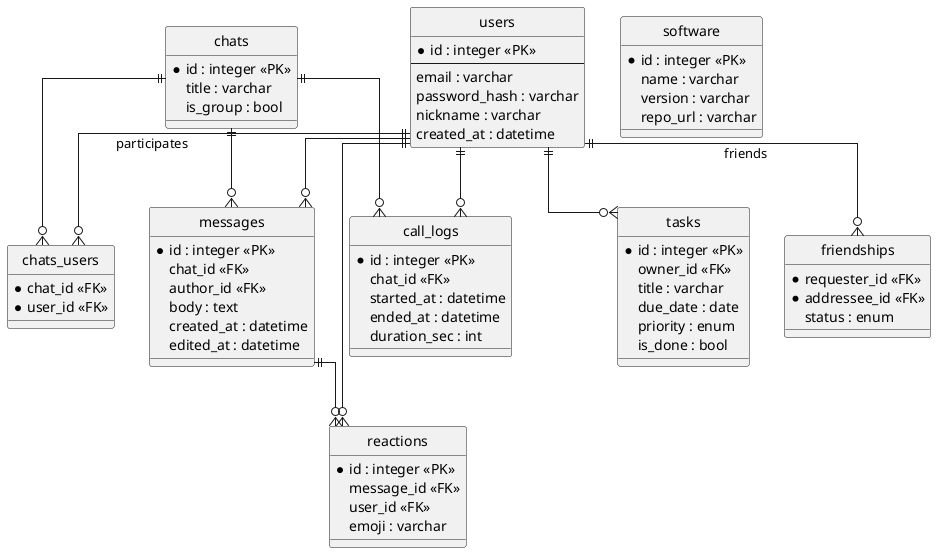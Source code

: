 @startuml ERDiagram
hide circle
skinparam linetype ortho

entity "users" as users {
  * id : integer <<PK>>
  --
  email : varchar
  password_hash : varchar
  nickname : varchar
  created_at : datetime
}

entity "chats" as chats {
  * id : integer <<PK>>
  title : varchar
  is_group : bool
}

entity "chats_users" as cu {
  * chat_id <<FK>>
  * user_id <<FK>>
}

entity "messages" as msgs {
  * id : integer <<PK>>
  chat_id <<FK>>
  author_id <<FK>>
  body : text
  created_at : datetime
  edited_at : datetime
}

entity "reactions" as reacts {
  * id : integer <<PK>>
  message_id <<FK>>
  user_id <<FK>>
  emoji : varchar
}

entity "tasks" as tasks {
  * id : integer <<PK>>
  owner_id <<FK>>
  title : varchar
  due_date : date
  priority : enum
  is_done : bool
}

entity "call_logs" as calls {
  * id : integer <<PK>>
  chat_id <<FK>>
  started_at : datetime
  ended_at : datetime
  duration_sec : int
}

entity "software" as sw {
  * id : integer <<PK>>
  name : varchar
  version : varchar
  repo_url : varchar
}

entity "friendships" as fr {
  * requester_id <<FK>>
  * addressee_id <<FK>>
  status : enum
}

' ------------ Relations --------------
users ||--o{ cu : participates
chats ||--o{ cu
chats ||--o{ msgs
users ||--o{ msgs
msgs ||--o{ reacts
users ||--o{ reacts
users ||--o{ tasks
chats ||--o{ calls
users ||--o{ calls
users ||--o{ fr : friends
@enduml
